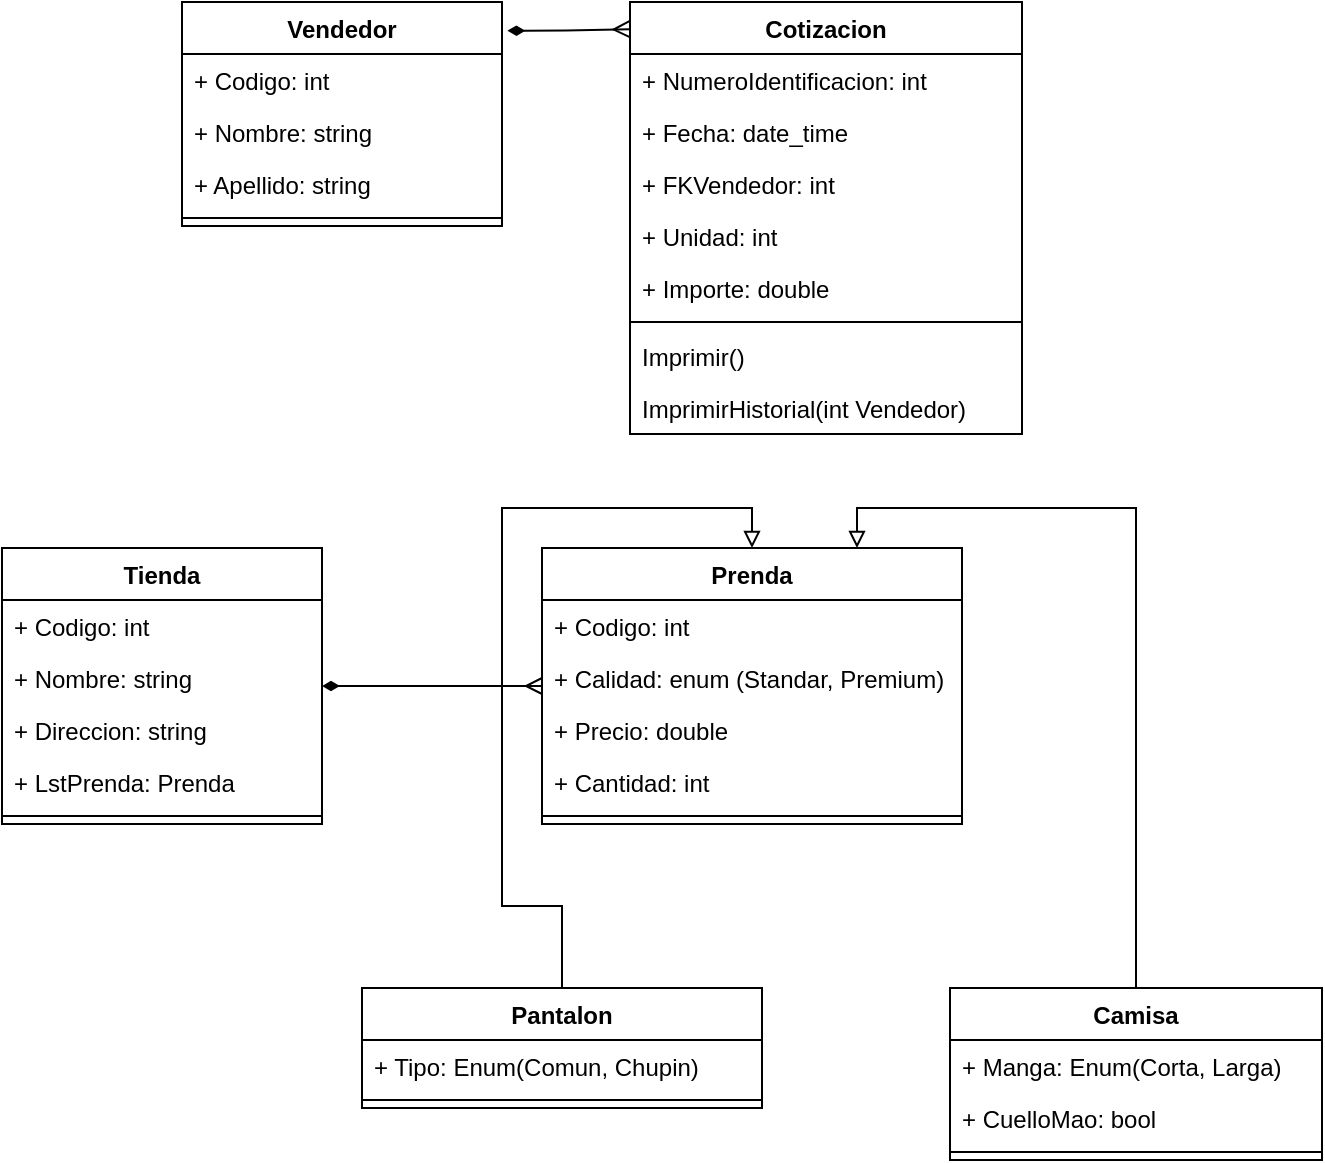 <mxfile version="14.9.1" type="github">
  <diagram id="du1G-gv9TarFtcxqDP6g" name="Page-1">
    <mxGraphModel dx="1021" dy="500" grid="1" gridSize="10" guides="1" tooltips="1" connect="1" arrows="1" fold="1" page="1" pageScale="1" pageWidth="827" pageHeight="1169" math="0" shadow="0">
      <root>
        <mxCell id="0" />
        <mxCell id="1" parent="0" />
        <mxCell id="s11C3Zhsg1OrHCNwJiAl-14" value="Vendedor" style="swimlane;fontStyle=1;align=center;verticalAlign=top;childLayout=stackLayout;horizontal=1;startSize=26;horizontalStack=0;resizeParent=1;resizeParentMax=0;resizeLast=0;collapsible=1;marginBottom=0;" vertex="1" parent="1">
          <mxGeometry x="110" y="57" width="160" height="112" as="geometry" />
        </mxCell>
        <mxCell id="s11C3Zhsg1OrHCNwJiAl-15" value="+ Codigo: int" style="text;strokeColor=none;fillColor=none;align=left;verticalAlign=top;spacingLeft=4;spacingRight=4;overflow=hidden;rotatable=0;points=[[0,0.5],[1,0.5]];portConstraint=eastwest;" vertex="1" parent="s11C3Zhsg1OrHCNwJiAl-14">
          <mxGeometry y="26" width="160" height="26" as="geometry" />
        </mxCell>
        <mxCell id="s11C3Zhsg1OrHCNwJiAl-18" value="+ Nombre: string" style="text;strokeColor=none;fillColor=none;align=left;verticalAlign=top;spacingLeft=4;spacingRight=4;overflow=hidden;rotatable=0;points=[[0,0.5],[1,0.5]];portConstraint=eastwest;" vertex="1" parent="s11C3Zhsg1OrHCNwJiAl-14">
          <mxGeometry y="52" width="160" height="26" as="geometry" />
        </mxCell>
        <mxCell id="s11C3Zhsg1OrHCNwJiAl-19" value="+ Apellido: string" style="text;strokeColor=none;fillColor=none;align=left;verticalAlign=top;spacingLeft=4;spacingRight=4;overflow=hidden;rotatable=0;points=[[0,0.5],[1,0.5]];portConstraint=eastwest;" vertex="1" parent="s11C3Zhsg1OrHCNwJiAl-14">
          <mxGeometry y="78" width="160" height="26" as="geometry" />
        </mxCell>
        <mxCell id="s11C3Zhsg1OrHCNwJiAl-16" value="" style="line;strokeWidth=1;fillColor=none;align=left;verticalAlign=middle;spacingTop=-1;spacingLeft=3;spacingRight=3;rotatable=0;labelPosition=right;points=[];portConstraint=eastwest;" vertex="1" parent="s11C3Zhsg1OrHCNwJiAl-14">
          <mxGeometry y="104" width="160" height="8" as="geometry" />
        </mxCell>
        <mxCell id="s11C3Zhsg1OrHCNwJiAl-20" value="Cotizacion" style="swimlane;fontStyle=1;align=center;verticalAlign=top;childLayout=stackLayout;horizontal=1;startSize=26;horizontalStack=0;resizeParent=1;resizeParentMax=0;resizeLast=0;collapsible=1;marginBottom=0;" vertex="1" parent="1">
          <mxGeometry x="334" y="57" width="196" height="216" as="geometry" />
        </mxCell>
        <mxCell id="s11C3Zhsg1OrHCNwJiAl-21" value="+ NumeroIdentificacion: int" style="text;strokeColor=none;fillColor=none;align=left;verticalAlign=top;spacingLeft=4;spacingRight=4;overflow=hidden;rotatable=0;points=[[0,0.5],[1,0.5]];portConstraint=eastwest;" vertex="1" parent="s11C3Zhsg1OrHCNwJiAl-20">
          <mxGeometry y="26" width="196" height="26" as="geometry" />
        </mxCell>
        <mxCell id="s11C3Zhsg1OrHCNwJiAl-24" value="+ Fecha: date_time" style="text;strokeColor=none;fillColor=none;align=left;verticalAlign=top;spacingLeft=4;spacingRight=4;overflow=hidden;rotatable=0;points=[[0,0.5],[1,0.5]];portConstraint=eastwest;" vertex="1" parent="s11C3Zhsg1OrHCNwJiAl-20">
          <mxGeometry y="52" width="196" height="26" as="geometry" />
        </mxCell>
        <mxCell id="s11C3Zhsg1OrHCNwJiAl-25" value="+ FKVendedor: int" style="text;strokeColor=none;fillColor=none;align=left;verticalAlign=top;spacingLeft=4;spacingRight=4;overflow=hidden;rotatable=0;points=[[0,0.5],[1,0.5]];portConstraint=eastwest;" vertex="1" parent="s11C3Zhsg1OrHCNwJiAl-20">
          <mxGeometry y="78" width="196" height="26" as="geometry" />
        </mxCell>
        <mxCell id="s11C3Zhsg1OrHCNwJiAl-26" value="+ Unidad: int" style="text;strokeColor=none;fillColor=none;align=left;verticalAlign=top;spacingLeft=4;spacingRight=4;overflow=hidden;rotatable=0;points=[[0,0.5],[1,0.5]];portConstraint=eastwest;" vertex="1" parent="s11C3Zhsg1OrHCNwJiAl-20">
          <mxGeometry y="104" width="196" height="26" as="geometry" />
        </mxCell>
        <mxCell id="s11C3Zhsg1OrHCNwJiAl-27" value="+ Importe: double" style="text;strokeColor=none;fillColor=none;align=left;verticalAlign=top;spacingLeft=4;spacingRight=4;overflow=hidden;rotatable=0;points=[[0,0.5],[1,0.5]];portConstraint=eastwest;" vertex="1" parent="s11C3Zhsg1OrHCNwJiAl-20">
          <mxGeometry y="130" width="196" height="26" as="geometry" />
        </mxCell>
        <mxCell id="s11C3Zhsg1OrHCNwJiAl-22" value="" style="line;strokeWidth=1;fillColor=none;align=left;verticalAlign=middle;spacingTop=-1;spacingLeft=3;spacingRight=3;rotatable=0;labelPosition=right;points=[];portConstraint=eastwest;" vertex="1" parent="s11C3Zhsg1OrHCNwJiAl-20">
          <mxGeometry y="156" width="196" height="8" as="geometry" />
        </mxCell>
        <mxCell id="s11C3Zhsg1OrHCNwJiAl-64" value="Imprimir()" style="text;strokeColor=none;fillColor=none;align=left;verticalAlign=top;spacingLeft=4;spacingRight=4;overflow=hidden;rotatable=0;points=[[0,0.5],[1,0.5]];portConstraint=eastwest;" vertex="1" parent="s11C3Zhsg1OrHCNwJiAl-20">
          <mxGeometry y="164" width="196" height="26" as="geometry" />
        </mxCell>
        <mxCell id="s11C3Zhsg1OrHCNwJiAl-65" value="ImprimirHistorial(int Vendedor)" style="text;strokeColor=none;fillColor=none;align=left;verticalAlign=top;spacingLeft=4;spacingRight=4;overflow=hidden;rotatable=0;points=[[0,0.5],[1,0.5]];portConstraint=eastwest;" vertex="1" parent="s11C3Zhsg1OrHCNwJiAl-20">
          <mxGeometry y="190" width="196" height="26" as="geometry" />
        </mxCell>
        <mxCell id="s11C3Zhsg1OrHCNwJiAl-28" style="edgeStyle=orthogonalEdgeStyle;rounded=0;orthogonalLoop=1;jettySize=auto;html=1;exitX=1.017;exitY=0.128;exitDx=0;exitDy=0;entryX=-0.001;entryY=0.063;entryDx=0;entryDy=0;entryPerimeter=0;exitPerimeter=0;endArrow=ERmany;endFill=0;startArrow=diamondThin;startFill=1;" edge="1" parent="1" source="s11C3Zhsg1OrHCNwJiAl-14" target="s11C3Zhsg1OrHCNwJiAl-20">
          <mxGeometry relative="1" as="geometry" />
        </mxCell>
        <mxCell id="s11C3Zhsg1OrHCNwJiAl-63" style="edgeStyle=orthogonalEdgeStyle;rounded=0;orthogonalLoop=1;jettySize=auto;html=1;startArrow=diamondThin;startFill=1;endArrow=ERmany;endFill=0;" edge="1" parent="1" source="s11C3Zhsg1OrHCNwJiAl-29" target="s11C3Zhsg1OrHCNwJiAl-35">
          <mxGeometry relative="1" as="geometry" />
        </mxCell>
        <mxCell id="s11C3Zhsg1OrHCNwJiAl-29" value="Tienda" style="swimlane;fontStyle=1;align=center;verticalAlign=top;childLayout=stackLayout;horizontal=1;startSize=26;horizontalStack=0;resizeParent=1;resizeParentMax=0;resizeLast=0;collapsible=1;marginBottom=0;" vertex="1" parent="1">
          <mxGeometry x="20" y="330" width="160" height="138" as="geometry" />
        </mxCell>
        <mxCell id="s11C3Zhsg1OrHCNwJiAl-43" value="+ Codigo: int" style="text;strokeColor=none;fillColor=none;align=left;verticalAlign=top;spacingLeft=4;spacingRight=4;overflow=hidden;rotatable=0;points=[[0,0.5],[1,0.5]];portConstraint=eastwest;" vertex="1" parent="s11C3Zhsg1OrHCNwJiAl-29">
          <mxGeometry y="26" width="160" height="26" as="geometry" />
        </mxCell>
        <mxCell id="s11C3Zhsg1OrHCNwJiAl-30" value="+ Nombre: string" style="text;strokeColor=none;fillColor=none;align=left;verticalAlign=top;spacingLeft=4;spacingRight=4;overflow=hidden;rotatable=0;points=[[0,0.5],[1,0.5]];portConstraint=eastwest;" vertex="1" parent="s11C3Zhsg1OrHCNwJiAl-29">
          <mxGeometry y="52" width="160" height="26" as="geometry" />
        </mxCell>
        <mxCell id="s11C3Zhsg1OrHCNwJiAl-33" value="+ Direccion: string" style="text;strokeColor=none;fillColor=none;align=left;verticalAlign=top;spacingLeft=4;spacingRight=4;overflow=hidden;rotatable=0;points=[[0,0.5],[1,0.5]];portConstraint=eastwest;" vertex="1" parent="s11C3Zhsg1OrHCNwJiAl-29">
          <mxGeometry y="78" width="160" height="26" as="geometry" />
        </mxCell>
        <mxCell id="s11C3Zhsg1OrHCNwJiAl-34" value="+ LstPrenda: Prenda" style="text;strokeColor=none;fillColor=none;align=left;verticalAlign=top;spacingLeft=4;spacingRight=4;overflow=hidden;rotatable=0;points=[[0,0.5],[1,0.5]];portConstraint=eastwest;" vertex="1" parent="s11C3Zhsg1OrHCNwJiAl-29">
          <mxGeometry y="104" width="160" height="26" as="geometry" />
        </mxCell>
        <mxCell id="s11C3Zhsg1OrHCNwJiAl-31" value="" style="line;strokeWidth=1;fillColor=none;align=left;verticalAlign=middle;spacingTop=-1;spacingLeft=3;spacingRight=3;rotatable=0;labelPosition=right;points=[];portConstraint=eastwest;" vertex="1" parent="s11C3Zhsg1OrHCNwJiAl-29">
          <mxGeometry y="130" width="160" height="8" as="geometry" />
        </mxCell>
        <mxCell id="s11C3Zhsg1OrHCNwJiAl-35" value="Prenda" style="swimlane;fontStyle=1;align=center;verticalAlign=top;childLayout=stackLayout;horizontal=1;startSize=26;horizontalStack=0;resizeParent=1;resizeParentMax=0;resizeLast=0;collapsible=1;marginBottom=0;" vertex="1" parent="1">
          <mxGeometry x="290" y="330" width="210" height="138" as="geometry" />
        </mxCell>
        <mxCell id="s11C3Zhsg1OrHCNwJiAl-42" value="+ Codigo: int" style="text;strokeColor=none;fillColor=none;align=left;verticalAlign=top;spacingLeft=4;spacingRight=4;overflow=hidden;rotatable=0;points=[[0,0.5],[1,0.5]];portConstraint=eastwest;" vertex="1" parent="s11C3Zhsg1OrHCNwJiAl-35">
          <mxGeometry y="26" width="210" height="26" as="geometry" />
        </mxCell>
        <mxCell id="s11C3Zhsg1OrHCNwJiAl-39" value="+ Calidad: enum (Standar, Premium)" style="text;strokeColor=none;fillColor=none;align=left;verticalAlign=top;spacingLeft=4;spacingRight=4;overflow=hidden;rotatable=0;points=[[0,0.5],[1,0.5]];portConstraint=eastwest;" vertex="1" parent="s11C3Zhsg1OrHCNwJiAl-35">
          <mxGeometry y="52" width="210" height="26" as="geometry" />
        </mxCell>
        <mxCell id="s11C3Zhsg1OrHCNwJiAl-40" value="+ Precio: double" style="text;strokeColor=none;fillColor=none;align=left;verticalAlign=top;spacingLeft=4;spacingRight=4;overflow=hidden;rotatable=0;points=[[0,0.5],[1,0.5]];portConstraint=eastwest;" vertex="1" parent="s11C3Zhsg1OrHCNwJiAl-35">
          <mxGeometry y="78" width="210" height="26" as="geometry" />
        </mxCell>
        <mxCell id="s11C3Zhsg1OrHCNwJiAl-41" value="+ Cantidad: int" style="text;strokeColor=none;fillColor=none;align=left;verticalAlign=top;spacingLeft=4;spacingRight=4;overflow=hidden;rotatable=0;points=[[0,0.5],[1,0.5]];portConstraint=eastwest;" vertex="1" parent="s11C3Zhsg1OrHCNwJiAl-35">
          <mxGeometry y="104" width="210" height="26" as="geometry" />
        </mxCell>
        <mxCell id="s11C3Zhsg1OrHCNwJiAl-37" value="" style="line;strokeWidth=1;fillColor=none;align=left;verticalAlign=middle;spacingTop=-1;spacingLeft=3;spacingRight=3;rotatable=0;labelPosition=right;points=[];portConstraint=eastwest;" vertex="1" parent="s11C3Zhsg1OrHCNwJiAl-35">
          <mxGeometry y="130" width="210" height="8" as="geometry" />
        </mxCell>
        <mxCell id="s11C3Zhsg1OrHCNwJiAl-48" style="edgeStyle=orthogonalEdgeStyle;rounded=0;orthogonalLoop=1;jettySize=auto;html=1;exitX=0.5;exitY=0;exitDx=0;exitDy=0;entryX=0.5;entryY=0;entryDx=0;entryDy=0;startArrow=none;startFill=0;endArrow=block;endFill=0;" edge="1" parent="1" source="s11C3Zhsg1OrHCNwJiAl-44" target="s11C3Zhsg1OrHCNwJiAl-35">
          <mxGeometry relative="1" as="geometry" />
        </mxCell>
        <mxCell id="s11C3Zhsg1OrHCNwJiAl-44" value="Pantalon" style="swimlane;fontStyle=1;align=center;verticalAlign=top;childLayout=stackLayout;horizontal=1;startSize=26;horizontalStack=0;resizeParent=1;resizeParentMax=0;resizeLast=0;collapsible=1;marginBottom=0;" vertex="1" parent="1">
          <mxGeometry x="200" y="550" width="200" height="60" as="geometry" />
        </mxCell>
        <mxCell id="s11C3Zhsg1OrHCNwJiAl-45" value="+ Tipo: Enum(Comun, Chupin)" style="text;strokeColor=none;fillColor=none;align=left;verticalAlign=top;spacingLeft=4;spacingRight=4;overflow=hidden;rotatable=0;points=[[0,0.5],[1,0.5]];portConstraint=eastwest;" vertex="1" parent="s11C3Zhsg1OrHCNwJiAl-44">
          <mxGeometry y="26" width="200" height="26" as="geometry" />
        </mxCell>
        <mxCell id="s11C3Zhsg1OrHCNwJiAl-46" value="" style="line;strokeWidth=1;fillColor=none;align=left;verticalAlign=middle;spacingTop=-1;spacingLeft=3;spacingRight=3;rotatable=0;labelPosition=right;points=[];portConstraint=eastwest;" vertex="1" parent="s11C3Zhsg1OrHCNwJiAl-44">
          <mxGeometry y="52" width="200" height="8" as="geometry" />
        </mxCell>
        <mxCell id="s11C3Zhsg1OrHCNwJiAl-55" style="edgeStyle=orthogonalEdgeStyle;rounded=0;orthogonalLoop=1;jettySize=auto;html=1;exitX=0.5;exitY=0;exitDx=0;exitDy=0;entryX=0.75;entryY=0;entryDx=0;entryDy=0;startArrow=none;startFill=0;endArrow=block;endFill=0;" edge="1" parent="1" source="s11C3Zhsg1OrHCNwJiAl-50" target="s11C3Zhsg1OrHCNwJiAl-35">
          <mxGeometry relative="1" as="geometry" />
        </mxCell>
        <mxCell id="s11C3Zhsg1OrHCNwJiAl-50" value="Camisa" style="swimlane;fontStyle=1;align=center;verticalAlign=top;childLayout=stackLayout;horizontal=1;startSize=26;horizontalStack=0;resizeParent=1;resizeParentMax=0;resizeLast=0;collapsible=1;marginBottom=0;" vertex="1" parent="1">
          <mxGeometry x="494" y="550" width="186" height="86" as="geometry" />
        </mxCell>
        <mxCell id="s11C3Zhsg1OrHCNwJiAl-51" value="+ Manga: Enum(Corta, Larga)" style="text;strokeColor=none;fillColor=none;align=left;verticalAlign=top;spacingLeft=4;spacingRight=4;overflow=hidden;rotatable=0;points=[[0,0.5],[1,0.5]];portConstraint=eastwest;" vertex="1" parent="s11C3Zhsg1OrHCNwJiAl-50">
          <mxGeometry y="26" width="186" height="26" as="geometry" />
        </mxCell>
        <mxCell id="s11C3Zhsg1OrHCNwJiAl-54" value="+ CuelloMao: bool" style="text;strokeColor=none;fillColor=none;align=left;verticalAlign=top;spacingLeft=4;spacingRight=4;overflow=hidden;rotatable=0;points=[[0,0.5],[1,0.5]];portConstraint=eastwest;" vertex="1" parent="s11C3Zhsg1OrHCNwJiAl-50">
          <mxGeometry y="52" width="186" height="26" as="geometry" />
        </mxCell>
        <mxCell id="s11C3Zhsg1OrHCNwJiAl-52" value="" style="line;strokeWidth=1;fillColor=none;align=left;verticalAlign=middle;spacingTop=-1;spacingLeft=3;spacingRight=3;rotatable=0;labelPosition=right;points=[];portConstraint=eastwest;" vertex="1" parent="s11C3Zhsg1OrHCNwJiAl-50">
          <mxGeometry y="78" width="186" height="8" as="geometry" />
        </mxCell>
      </root>
    </mxGraphModel>
  </diagram>
</mxfile>
